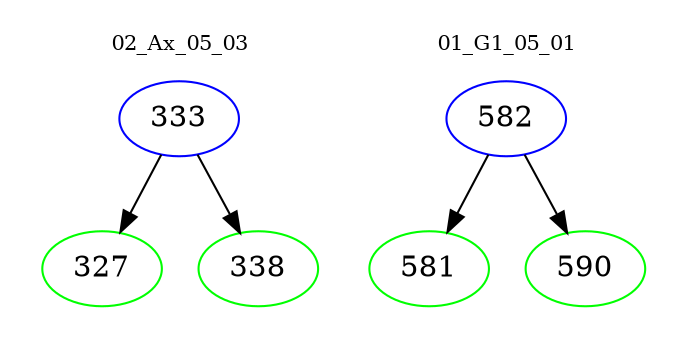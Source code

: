 digraph{
subgraph cluster_0 {
color = white
label = "02_Ax_05_03";
fontsize=10;
T0_333 [label="333", color="blue"]
T0_333 -> T0_327 [color="black"]
T0_327 [label="327", color="green"]
T0_333 -> T0_338 [color="black"]
T0_338 [label="338", color="green"]
}
subgraph cluster_1 {
color = white
label = "01_G1_05_01";
fontsize=10;
T1_582 [label="582", color="blue"]
T1_582 -> T1_581 [color="black"]
T1_581 [label="581", color="green"]
T1_582 -> T1_590 [color="black"]
T1_590 [label="590", color="green"]
}
}
